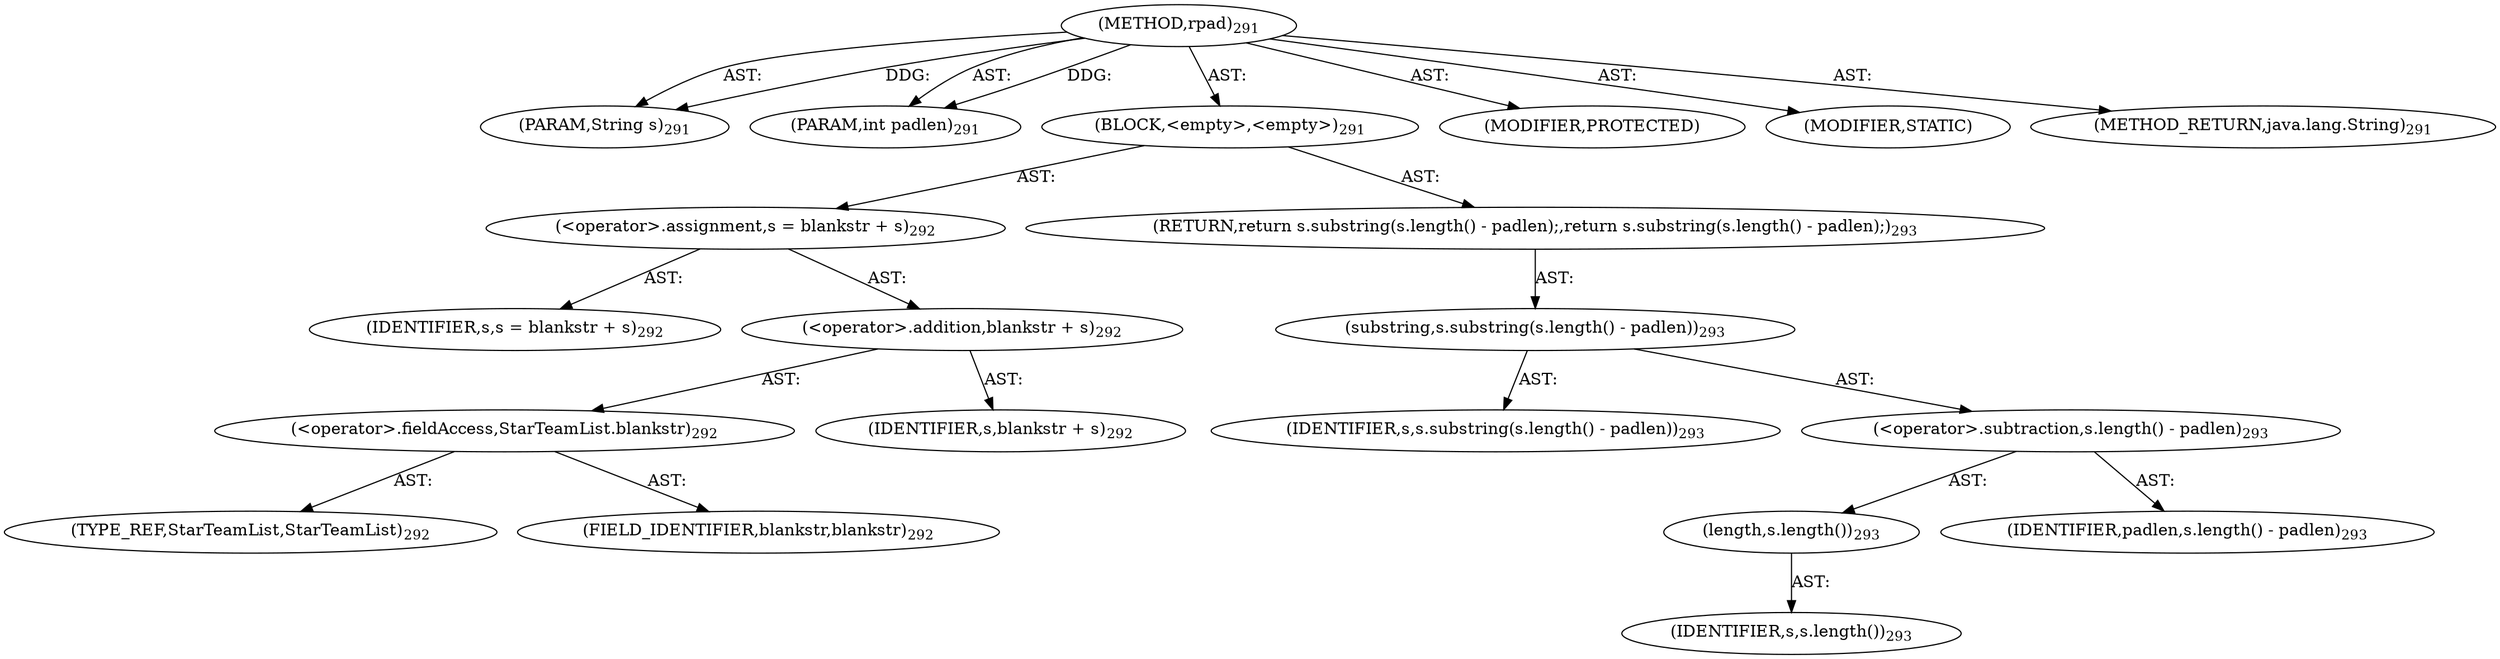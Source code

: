 digraph "rpad" {  
"111669149706" [label = <(METHOD,rpad)<SUB>291</SUB>> ]
"115964117017" [label = <(PARAM,String s)<SUB>291</SUB>> ]
"115964117018" [label = <(PARAM,int padlen)<SUB>291</SUB>> ]
"25769803806" [label = <(BLOCK,&lt;empty&gt;,&lt;empty&gt;)<SUB>291</SUB>> ]
"30064771222" [label = <(&lt;operator&gt;.assignment,s = blankstr + s)<SUB>292</SUB>> ]
"68719476887" [label = <(IDENTIFIER,s,s = blankstr + s)<SUB>292</SUB>> ]
"30064771223" [label = <(&lt;operator&gt;.addition,blankstr + s)<SUB>292</SUB>> ]
"30064771224" [label = <(&lt;operator&gt;.fieldAccess,StarTeamList.blankstr)<SUB>292</SUB>> ]
"180388626435" [label = <(TYPE_REF,StarTeamList,StarTeamList)<SUB>292</SUB>> ]
"55834574856" [label = <(FIELD_IDENTIFIER,blankstr,blankstr)<SUB>292</SUB>> ]
"68719476888" [label = <(IDENTIFIER,s,blankstr + s)<SUB>292</SUB>> ]
"146028888069" [label = <(RETURN,return s.substring(s.length() - padlen);,return s.substring(s.length() - padlen);)<SUB>293</SUB>> ]
"30064771225" [label = <(substring,s.substring(s.length() - padlen))<SUB>293</SUB>> ]
"68719476889" [label = <(IDENTIFIER,s,s.substring(s.length() - padlen))<SUB>293</SUB>> ]
"30064771226" [label = <(&lt;operator&gt;.subtraction,s.length() - padlen)<SUB>293</SUB>> ]
"30064771227" [label = <(length,s.length())<SUB>293</SUB>> ]
"68719476890" [label = <(IDENTIFIER,s,s.length())<SUB>293</SUB>> ]
"68719476891" [label = <(IDENTIFIER,padlen,s.length() - padlen)<SUB>293</SUB>> ]
"133143986201" [label = <(MODIFIER,PROTECTED)> ]
"133143986202" [label = <(MODIFIER,STATIC)> ]
"128849018890" [label = <(METHOD_RETURN,java.lang.String)<SUB>291</SUB>> ]
  "111669149706" -> "115964117017"  [ label = "AST: "] 
  "111669149706" -> "115964117018"  [ label = "AST: "] 
  "111669149706" -> "25769803806"  [ label = "AST: "] 
  "111669149706" -> "133143986201"  [ label = "AST: "] 
  "111669149706" -> "133143986202"  [ label = "AST: "] 
  "111669149706" -> "128849018890"  [ label = "AST: "] 
  "25769803806" -> "30064771222"  [ label = "AST: "] 
  "25769803806" -> "146028888069"  [ label = "AST: "] 
  "30064771222" -> "68719476887"  [ label = "AST: "] 
  "30064771222" -> "30064771223"  [ label = "AST: "] 
  "30064771223" -> "30064771224"  [ label = "AST: "] 
  "30064771223" -> "68719476888"  [ label = "AST: "] 
  "30064771224" -> "180388626435"  [ label = "AST: "] 
  "30064771224" -> "55834574856"  [ label = "AST: "] 
  "146028888069" -> "30064771225"  [ label = "AST: "] 
  "30064771225" -> "68719476889"  [ label = "AST: "] 
  "30064771225" -> "30064771226"  [ label = "AST: "] 
  "30064771226" -> "30064771227"  [ label = "AST: "] 
  "30064771226" -> "68719476891"  [ label = "AST: "] 
  "30064771227" -> "68719476890"  [ label = "AST: "] 
  "111669149706" -> "115964117017"  [ label = "DDG: "] 
  "111669149706" -> "115964117018"  [ label = "DDG: "] 
}
